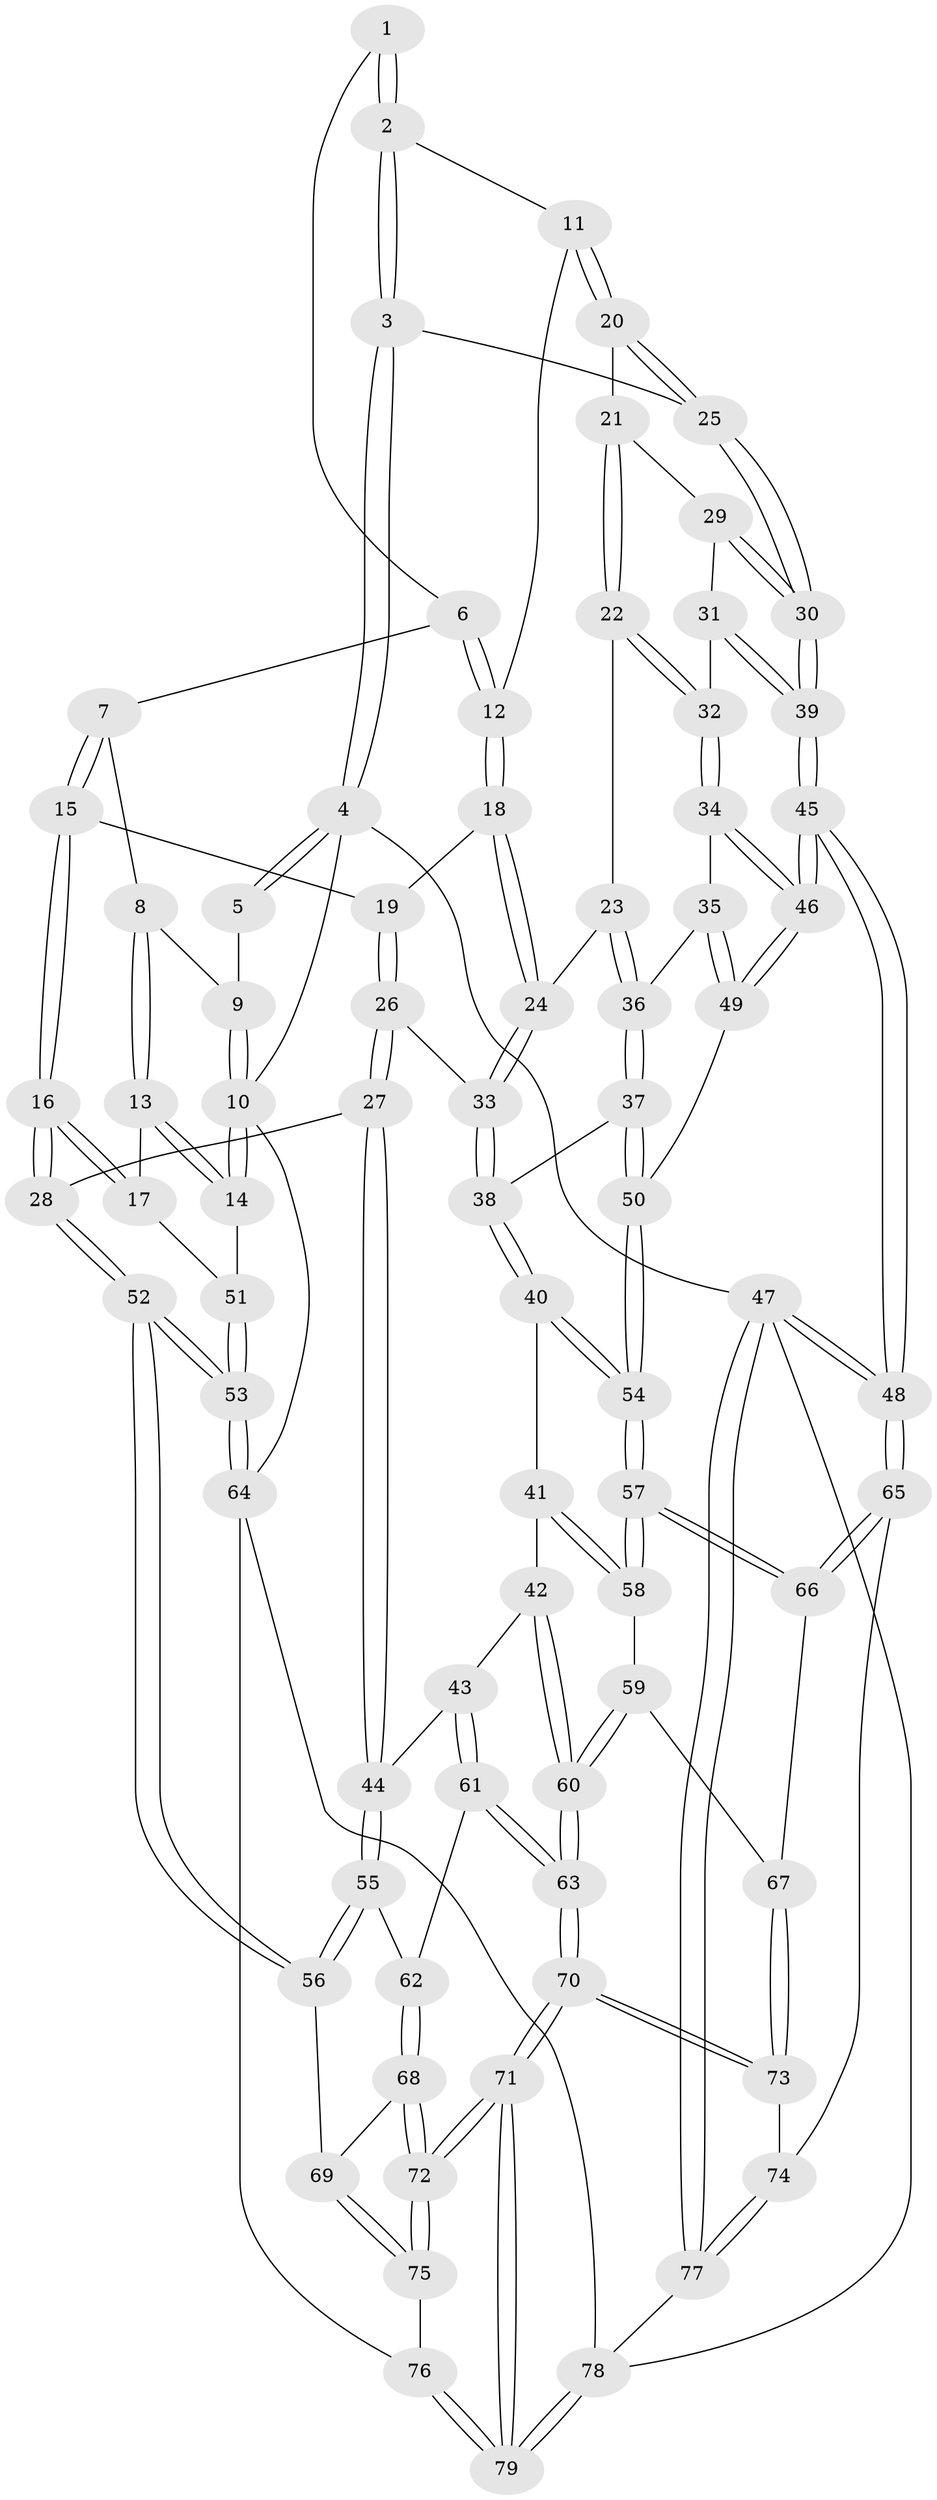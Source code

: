 // coarse degree distribution, {3: 0.5208333333333334, 2: 0.020833333333333332, 5: 0.020833333333333332, 4: 0.4375}
// Generated by graph-tools (version 1.1) at 2025/38/03/04/25 23:38:25]
// undirected, 79 vertices, 194 edges
graph export_dot {
  node [color=gray90,style=filled];
  1 [pos="+0.7437522982547083+0"];
  2 [pos="+0.8221895682428356+0.0913043047058046"];
  3 [pos="+1+0"];
  4 [pos="+1+0"];
  5 [pos="+0.7371050367667398+0"];
  6 [pos="+0.6630537340827257+0.0724739825954569"];
  7 [pos="+0.5113787483784052+0.06992987358689082"];
  8 [pos="+0.38161721270470195+0"];
  9 [pos="+0.3808490775966307+0"];
  10 [pos="+0+0"];
  11 [pos="+0.7824796543775719+0.17798669754004104"];
  12 [pos="+0.7200961634381912+0.15672839869758387"];
  13 [pos="+0.22500376013356582+0.1362967801966089"];
  14 [pos="+0+0"];
  15 [pos="+0.5139484055953156+0.1521849922890628"];
  16 [pos="+0.2473720876432209+0.3232004822056418"];
  17 [pos="+0.20152513295385208+0.26911111652488606"];
  18 [pos="+0.5776867558890497+0.21790797303844622"];
  19 [pos="+0.527449373492215+0.17000885421717085"];
  20 [pos="+0.7877727160660053+0.19328305928503922"];
  21 [pos="+0.7890331346093348+0.2008612693597612"];
  22 [pos="+0.7741311709467246+0.25693718165111745"];
  23 [pos="+0.634186539742945+0.29221805732014317"];
  24 [pos="+0.6009530152991759+0.28461268619800856"];
  25 [pos="+1+0.0905180034856908"];
  26 [pos="+0.4696335048694787+0.31392626384767486"];
  27 [pos="+0.27128722120791576+0.36853796536852246"];
  28 [pos="+0.2601749482160465+0.3574584800018303"];
  29 [pos="+0.9008477991385283+0.23726396459366064"];
  30 [pos="+1+0.21674486018438155"];
  31 [pos="+0.8724247471633964+0.3329375239888937"];
  32 [pos="+0.8054660761267933+0.35184780103619456"];
  33 [pos="+0.5703398113540368+0.3370396827876549"];
  34 [pos="+0.8023739223152007+0.3629613073421042"];
  35 [pos="+0.764679139721061+0.39359580984589226"];
  36 [pos="+0.7048371699268847+0.38864973302367495"];
  37 [pos="+0.6337652257691128+0.436717296980425"];
  38 [pos="+0.558581400228317+0.42234449897966675"];
  39 [pos="+1+0.34558861430612003"];
  40 [pos="+0.5181266642362534+0.45924985181206607"];
  41 [pos="+0.49828999520969774+0.4733181422310659"];
  42 [pos="+0.4507655099161519+0.48198684290502036"];
  43 [pos="+0.3705324013070698+0.46727437453374154"];
  44 [pos="+0.3015716928850531+0.4128882617417384"];
  45 [pos="+1+0.6608967803029439"];
  46 [pos="+1+0.6306724554163463"];
  47 [pos="+1+1"];
  48 [pos="+1+0.6980899521433336"];
  49 [pos="+0.7461638466209165+0.5401615018860872"];
  50 [pos="+0.7144617152206633+0.5507529700281037"];
  51 [pos="+0+0.24573731052670156"];
  52 [pos="+0+0.6454951316490937"];
  53 [pos="+0+0.660501331031135"];
  54 [pos="+0.7042835575120442+0.5607596026584659"];
  55 [pos="+0.21248987624826793+0.6288331038030593"];
  56 [pos="+0.151673340116801+0.6833123136926389"];
  57 [pos="+0.6711068835581268+0.6037648749681408"];
  58 [pos="+0.606378578978631+0.6014432639250248"];
  59 [pos="+0.5668071803123221+0.6353654472780217"];
  60 [pos="+0.5035808183496295+0.676413628172755"];
  61 [pos="+0.36049445415896286+0.621775573357334"];
  62 [pos="+0.34025963771321155+0.6489256701168253"];
  63 [pos="+0.49418124856499274+0.6972998243952941"];
  64 [pos="+0+0.9169383344307701"];
  65 [pos="+0.7747946153311955+0.7596544369090308"];
  66 [pos="+0.6831343801816856+0.6584586520101796"];
  67 [pos="+0.621430882405892+0.7174100429259492"];
  68 [pos="+0.31724577669554654+0.7990004623250243"];
  69 [pos="+0.18255282150893726+0.7167376627485293"];
  70 [pos="+0.4967788484346891+0.824623239254957"];
  71 [pos="+0.39853688696322753+0.9024382945022391"];
  72 [pos="+0.36114957868832703+0.8712787429877769"];
  73 [pos="+0.5445408755545524+0.8223397876306889"];
  74 [pos="+0.6817762839086345+0.8574759768525688"];
  75 [pos="+0.13913575231927147+0.8807887708064933"];
  76 [pos="+0.09304855737131118+0.9011814360016912"];
  77 [pos="+0.8342733955877886+1"];
  78 [pos="+0.3890442867452043+1"];
  79 [pos="+0.38884163972703584+1"];
  1 -- 2;
  1 -- 2;
  1 -- 6;
  2 -- 3;
  2 -- 3;
  2 -- 11;
  3 -- 4;
  3 -- 4;
  3 -- 25;
  4 -- 5;
  4 -- 5;
  4 -- 10;
  4 -- 47;
  5 -- 9;
  6 -- 7;
  6 -- 12;
  6 -- 12;
  7 -- 8;
  7 -- 15;
  7 -- 15;
  8 -- 9;
  8 -- 13;
  8 -- 13;
  9 -- 10;
  9 -- 10;
  10 -- 14;
  10 -- 14;
  10 -- 64;
  11 -- 12;
  11 -- 20;
  11 -- 20;
  12 -- 18;
  12 -- 18;
  13 -- 14;
  13 -- 14;
  13 -- 17;
  14 -- 51;
  15 -- 16;
  15 -- 16;
  15 -- 19;
  16 -- 17;
  16 -- 17;
  16 -- 28;
  16 -- 28;
  17 -- 51;
  18 -- 19;
  18 -- 24;
  18 -- 24;
  19 -- 26;
  19 -- 26;
  20 -- 21;
  20 -- 25;
  20 -- 25;
  21 -- 22;
  21 -- 22;
  21 -- 29;
  22 -- 23;
  22 -- 32;
  22 -- 32;
  23 -- 24;
  23 -- 36;
  23 -- 36;
  24 -- 33;
  24 -- 33;
  25 -- 30;
  25 -- 30;
  26 -- 27;
  26 -- 27;
  26 -- 33;
  27 -- 28;
  27 -- 44;
  27 -- 44;
  28 -- 52;
  28 -- 52;
  29 -- 30;
  29 -- 30;
  29 -- 31;
  30 -- 39;
  30 -- 39;
  31 -- 32;
  31 -- 39;
  31 -- 39;
  32 -- 34;
  32 -- 34;
  33 -- 38;
  33 -- 38;
  34 -- 35;
  34 -- 46;
  34 -- 46;
  35 -- 36;
  35 -- 49;
  35 -- 49;
  36 -- 37;
  36 -- 37;
  37 -- 38;
  37 -- 50;
  37 -- 50;
  38 -- 40;
  38 -- 40;
  39 -- 45;
  39 -- 45;
  40 -- 41;
  40 -- 54;
  40 -- 54;
  41 -- 42;
  41 -- 58;
  41 -- 58;
  42 -- 43;
  42 -- 60;
  42 -- 60;
  43 -- 44;
  43 -- 61;
  43 -- 61;
  44 -- 55;
  44 -- 55;
  45 -- 46;
  45 -- 46;
  45 -- 48;
  45 -- 48;
  46 -- 49;
  46 -- 49;
  47 -- 48;
  47 -- 48;
  47 -- 77;
  47 -- 77;
  47 -- 78;
  48 -- 65;
  48 -- 65;
  49 -- 50;
  50 -- 54;
  50 -- 54;
  51 -- 53;
  51 -- 53;
  52 -- 53;
  52 -- 53;
  52 -- 56;
  52 -- 56;
  53 -- 64;
  53 -- 64;
  54 -- 57;
  54 -- 57;
  55 -- 56;
  55 -- 56;
  55 -- 62;
  56 -- 69;
  57 -- 58;
  57 -- 58;
  57 -- 66;
  57 -- 66;
  58 -- 59;
  59 -- 60;
  59 -- 60;
  59 -- 67;
  60 -- 63;
  60 -- 63;
  61 -- 62;
  61 -- 63;
  61 -- 63;
  62 -- 68;
  62 -- 68;
  63 -- 70;
  63 -- 70;
  64 -- 76;
  64 -- 78;
  65 -- 66;
  65 -- 66;
  65 -- 74;
  66 -- 67;
  67 -- 73;
  67 -- 73;
  68 -- 69;
  68 -- 72;
  68 -- 72;
  69 -- 75;
  69 -- 75;
  70 -- 71;
  70 -- 71;
  70 -- 73;
  70 -- 73;
  71 -- 72;
  71 -- 72;
  71 -- 79;
  71 -- 79;
  72 -- 75;
  72 -- 75;
  73 -- 74;
  74 -- 77;
  74 -- 77;
  75 -- 76;
  76 -- 79;
  76 -- 79;
  77 -- 78;
  78 -- 79;
  78 -- 79;
}
